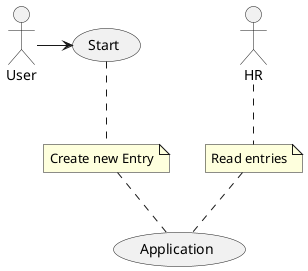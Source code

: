 @startuml
'https://plantuml.com/use-case-diagram

(Application) as (Use)

User -> (Start)

note "Create new Entry" as N1
(Start) .. N1
N1 .. (Use)

note "Read entries" as N2
HR .. N2
N2 .. (Use)

@enduml

